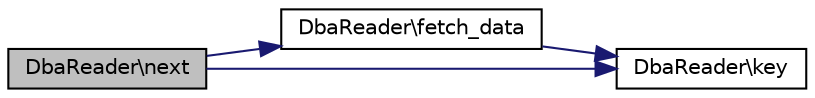 digraph "DbaReader\next"
{
  edge [fontname="Helvetica",fontsize="10",labelfontname="Helvetica",labelfontsize="10"];
  node [fontname="Helvetica",fontsize="10",shape=record];
  rankdir="LR";
  Node1 [label="DbaReader\\next",height=0.2,width=0.4,color="black", fillcolor="grey75", style="filled" fontcolor="black"];
  Node1 -> Node2 [color="midnightblue",fontsize="10",style="solid",fontname="Helvetica"];
  Node2 [label="DbaReader\\fetch_data",height=0.2,width=0.4,color="black", fillcolor="white", style="filled",URL="$classDbaReader.html#a4dac5881bbbfc3c5494fb5730bc7e5b3",tooltip="Fetches the current data if $key is valid. "];
  Node2 -> Node3 [color="midnightblue",fontsize="10",style="solid",fontname="Helvetica"];
  Node3 [label="DbaReader\\key",height=0.2,width=0.4,color="black", fillcolor="white", style="filled",URL="$classDbaReader.html#a9f99f2267fd5412d538ef18ff198f65e"];
  Node1 -> Node3 [color="midnightblue",fontsize="10",style="solid",fontname="Helvetica"];
}
